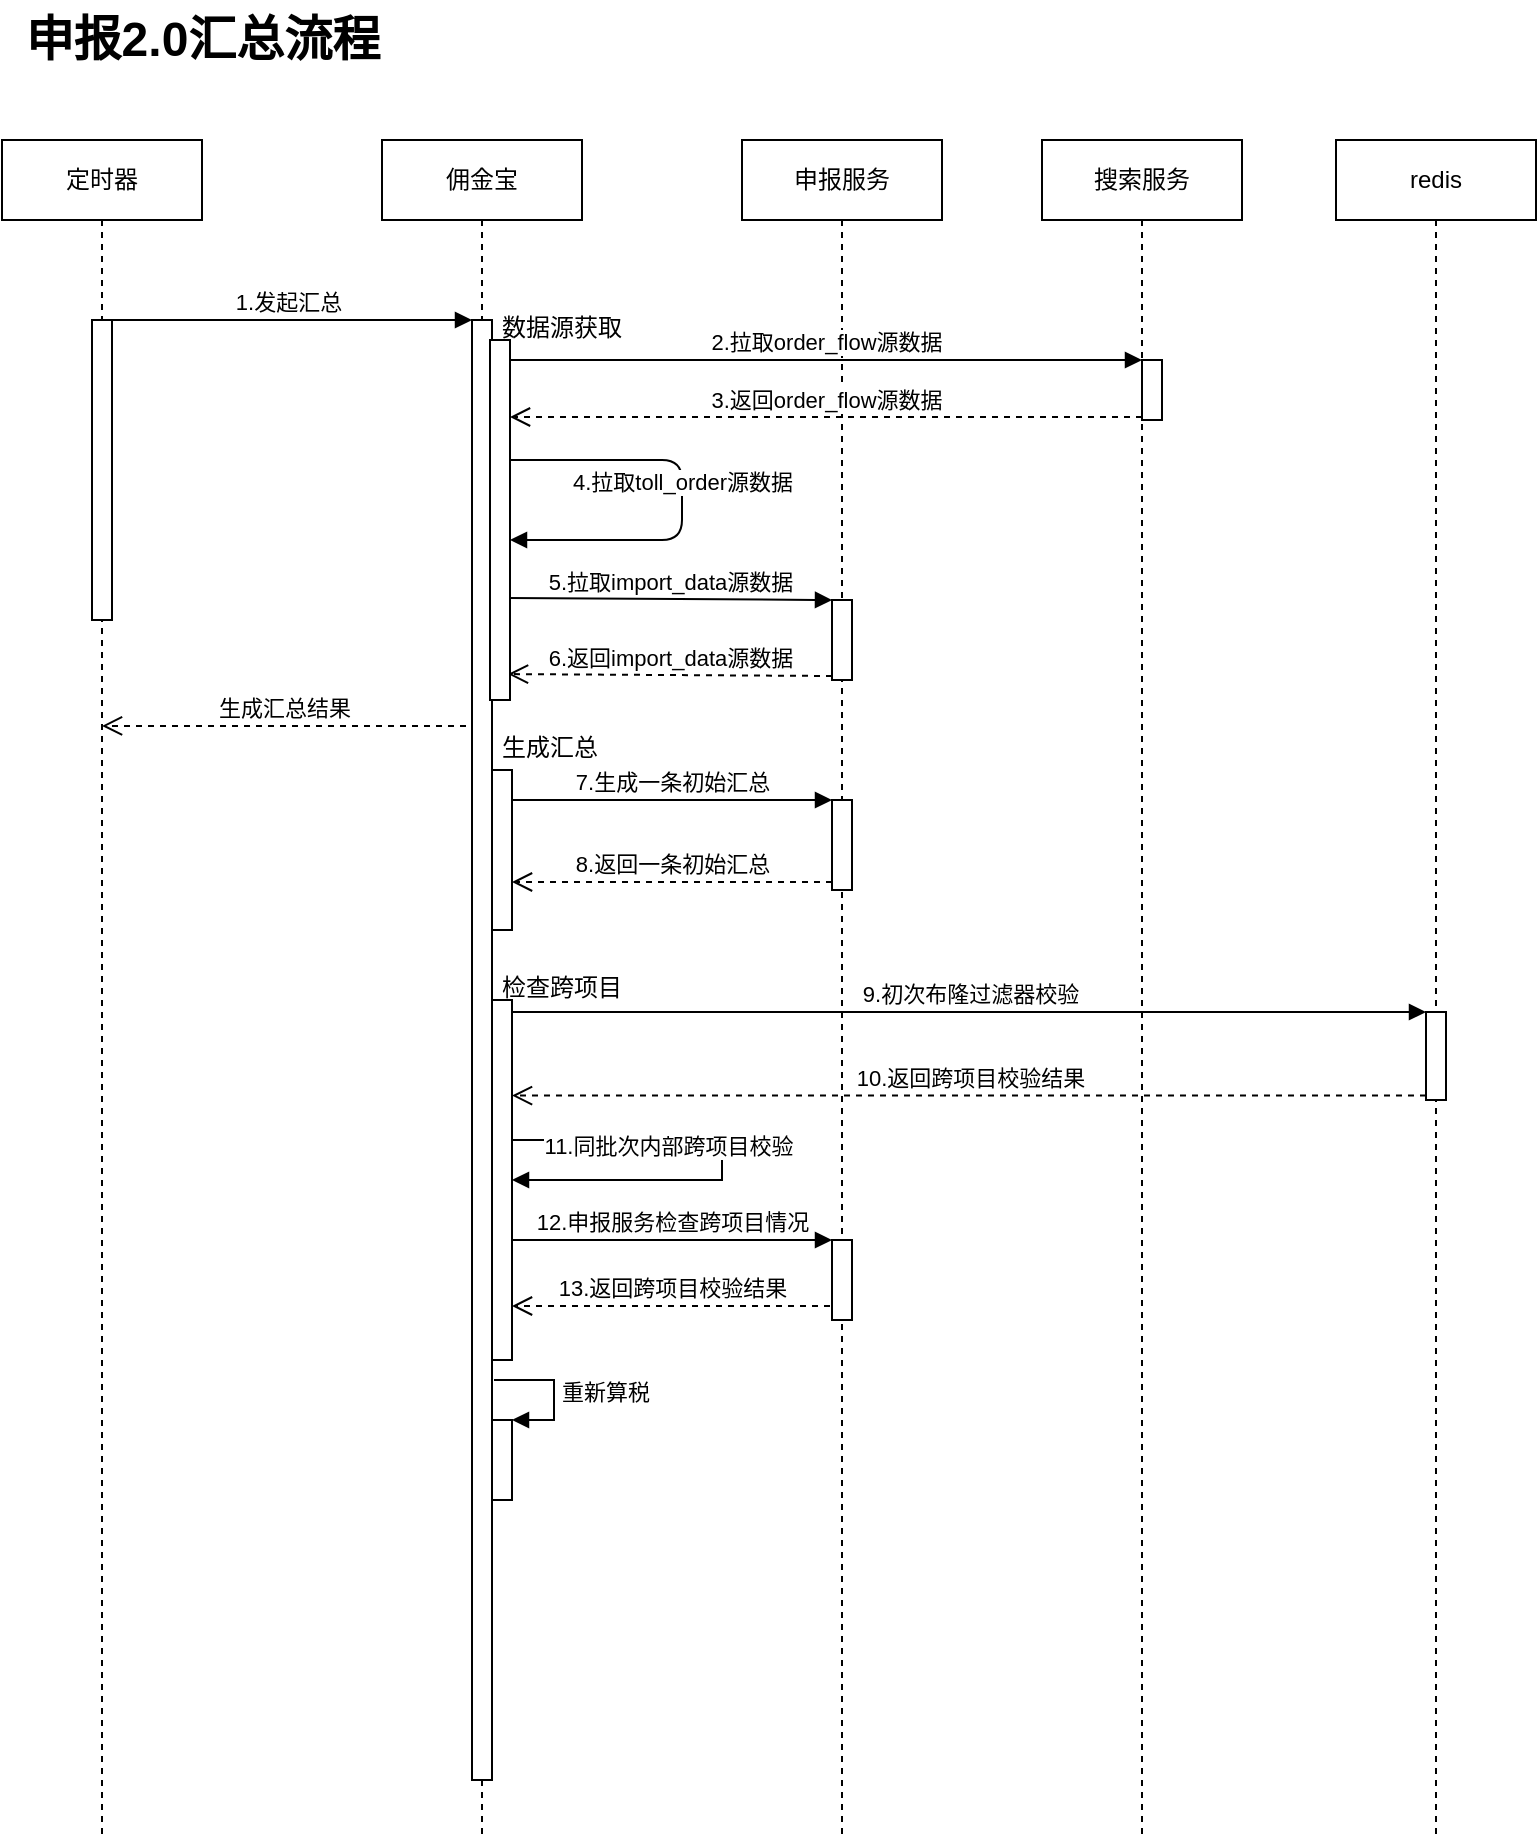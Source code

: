 <mxfile version="14.5.10" type="github">
  <diagram id="OrDDOOp5G-RsiYh1gpby" name="申报2.0汇总时序图">
    <mxGraphModel dx="1042" dy="750" grid="1" gridSize="10" guides="1" tooltips="1" connect="1" arrows="1" fold="1" page="1" pageScale="1" pageWidth="827" pageHeight="1169" math="0" shadow="0">
      <root>
        <mxCell id="0" />
        <mxCell id="1" parent="0" />
        <mxCell id="T_tN1QSZm3qy5hiVaArP-2" value="定时器" style="shape=umlLifeline;perimeter=lifelinePerimeter;whiteSpace=wrap;html=1;container=1;collapsible=0;recursiveResize=0;outlineConnect=0;" vertex="1" parent="1">
          <mxGeometry x="160" y="230" width="100" height="850" as="geometry" />
        </mxCell>
        <mxCell id="T_tN1QSZm3qy5hiVaArP-19" value="" style="html=1;points=[];perimeter=orthogonalPerimeter;" vertex="1" parent="T_tN1QSZm3qy5hiVaArP-2">
          <mxGeometry x="45" y="90" width="10" height="150" as="geometry" />
        </mxCell>
        <mxCell id="T_tN1QSZm3qy5hiVaArP-6" value="佣金宝" style="shape=umlLifeline;perimeter=lifelinePerimeter;whiteSpace=wrap;html=1;container=1;collapsible=0;recursiveResize=0;outlineConnect=0;" vertex="1" parent="1">
          <mxGeometry x="350" y="230" width="100" height="850" as="geometry" />
        </mxCell>
        <mxCell id="T_tN1QSZm3qy5hiVaArP-20" value="" style="html=1;points=[];perimeter=orthogonalPerimeter;" vertex="1" parent="T_tN1QSZm3qy5hiVaArP-6">
          <mxGeometry x="45" y="90" width="10" height="730" as="geometry" />
        </mxCell>
        <mxCell id="T_tN1QSZm3qy5hiVaArP-41" value="" style="html=1;points=[];perimeter=orthogonalPerimeter;" vertex="1" parent="T_tN1QSZm3qy5hiVaArP-6">
          <mxGeometry x="55" y="315" width="10" height="80" as="geometry" />
        </mxCell>
        <mxCell id="T_tN1QSZm3qy5hiVaArP-48" value="" style="html=1;points=[];perimeter=orthogonalPerimeter;" vertex="1" parent="T_tN1QSZm3qy5hiVaArP-6">
          <mxGeometry x="55" y="430" width="10" height="180" as="geometry" />
        </mxCell>
        <mxCell id="T_tN1QSZm3qy5hiVaArP-69" value="" style="edgeStyle=orthogonalEdgeStyle;html=1;align=left;spacingLeft=2;endArrow=block;rounded=0;" edge="1" target="T_tN1QSZm3qy5hiVaArP-48" parent="T_tN1QSZm3qy5hiVaArP-6" source="T_tN1QSZm3qy5hiVaArP-48">
          <mxGeometry relative="1" as="geometry">
            <mxPoint x="70" y="500" as="sourcePoint" />
            <Array as="points">
              <mxPoint x="170" y="500" />
              <mxPoint x="170" y="520" />
            </Array>
            <mxPoint x="70" y="520" as="targetPoint" />
          </mxGeometry>
        </mxCell>
        <mxCell id="T_tN1QSZm3qy5hiVaArP-70" value="&lt;span style=&quot;text-align: left&quot;&gt;11.同批次内部跨项目校验&lt;/span&gt;" style="edgeLabel;html=1;align=center;verticalAlign=middle;resizable=0;points=[];" vertex="1" connectable="0" parent="T_tN1QSZm3qy5hiVaArP-69">
          <mxGeometry x="-0.322" y="-3" relative="1" as="geometry">
            <mxPoint as="offset" />
          </mxGeometry>
        </mxCell>
        <mxCell id="T_tN1QSZm3qy5hiVaArP-74" value="" style="html=1;points=[];perimeter=orthogonalPerimeter;" vertex="1" parent="T_tN1QSZm3qy5hiVaArP-6">
          <mxGeometry x="55" y="640" width="10" height="40" as="geometry" />
        </mxCell>
        <mxCell id="T_tN1QSZm3qy5hiVaArP-75" value="重新算税" style="edgeStyle=orthogonalEdgeStyle;html=1;align=left;spacingLeft=2;endArrow=block;rounded=0;entryX=1;entryY=0;" edge="1" target="T_tN1QSZm3qy5hiVaArP-74" parent="T_tN1QSZm3qy5hiVaArP-6">
          <mxGeometry relative="1" as="geometry">
            <mxPoint x="56" y="620" as="sourcePoint" />
            <Array as="points">
              <mxPoint x="86" y="620" />
            </Array>
          </mxGeometry>
        </mxCell>
        <mxCell id="T_tN1QSZm3qy5hiVaArP-7" value="申报服务" style="shape=umlLifeline;perimeter=lifelinePerimeter;whiteSpace=wrap;html=1;container=1;collapsible=0;recursiveResize=0;outlineConnect=0;" vertex="1" parent="1">
          <mxGeometry x="530" y="230" width="100" height="850" as="geometry" />
        </mxCell>
        <mxCell id="T_tN1QSZm3qy5hiVaArP-32" value="" style="html=1;points=[];perimeter=orthogonalPerimeter;" vertex="1" parent="T_tN1QSZm3qy5hiVaArP-7">
          <mxGeometry x="45" y="230" width="10" height="40" as="geometry" />
        </mxCell>
        <mxCell id="T_tN1QSZm3qy5hiVaArP-45" value="" style="html=1;points=[];perimeter=orthogonalPerimeter;" vertex="1" parent="T_tN1QSZm3qy5hiVaArP-7">
          <mxGeometry x="45" y="330" width="10" height="45" as="geometry" />
        </mxCell>
        <mxCell id="T_tN1QSZm3qy5hiVaArP-71" value="" style="html=1;points=[];perimeter=orthogonalPerimeter;" vertex="1" parent="T_tN1QSZm3qy5hiVaArP-7">
          <mxGeometry x="45" y="550" width="10" height="40" as="geometry" />
        </mxCell>
        <mxCell id="T_tN1QSZm3qy5hiVaArP-9" value="redis" style="shape=umlLifeline;perimeter=lifelinePerimeter;whiteSpace=wrap;html=1;container=1;collapsible=0;recursiveResize=0;outlineConnect=0;" vertex="1" parent="1">
          <mxGeometry x="827" y="230" width="100" height="850" as="geometry" />
        </mxCell>
        <mxCell id="T_tN1QSZm3qy5hiVaArP-53" value="" style="html=1;points=[];perimeter=orthogonalPerimeter;" vertex="1" parent="T_tN1QSZm3qy5hiVaArP-9">
          <mxGeometry x="45" y="436" width="10" height="44" as="geometry" />
        </mxCell>
        <mxCell id="T_tN1QSZm3qy5hiVaArP-17" value="申报2.0汇总流程" style="text;strokeColor=none;fillColor=none;html=1;fontSize=24;fontStyle=1;verticalAlign=middle;align=center;" vertex="1" parent="1">
          <mxGeometry x="160" y="160" width="200" height="40" as="geometry" />
        </mxCell>
        <mxCell id="T_tN1QSZm3qy5hiVaArP-18" value="搜索服务" style="shape=umlLifeline;perimeter=lifelinePerimeter;whiteSpace=wrap;html=1;container=1;collapsible=0;recursiveResize=0;outlineConnect=0;" vertex="1" parent="1">
          <mxGeometry x="680" y="230" width="100" height="850" as="geometry" />
        </mxCell>
        <mxCell id="T_tN1QSZm3qy5hiVaArP-23" value="" style="html=1;points=[];perimeter=orthogonalPerimeter;" vertex="1" parent="T_tN1QSZm3qy5hiVaArP-18">
          <mxGeometry x="50" y="110" width="10" height="30" as="geometry" />
        </mxCell>
        <mxCell id="T_tN1QSZm3qy5hiVaArP-21" value="1.发起汇总" style="html=1;verticalAlign=bottom;endArrow=block;entryX=0;entryY=0;" edge="1" target="T_tN1QSZm3qy5hiVaArP-20" parent="1" source="T_tN1QSZm3qy5hiVaArP-2">
          <mxGeometry relative="1" as="geometry">
            <mxPoint x="325" y="320" as="sourcePoint" />
          </mxGeometry>
        </mxCell>
        <mxCell id="T_tN1QSZm3qy5hiVaArP-22" value="生成汇总结果" style="html=1;verticalAlign=bottom;endArrow=open;dashed=1;endSize=8;exitX=-0.3;exitY=0.278;exitDx=0;exitDy=0;exitPerimeter=0;" edge="1" source="T_tN1QSZm3qy5hiVaArP-20" parent="1" target="T_tN1QSZm3qy5hiVaArP-2">
          <mxGeometry relative="1" as="geometry">
            <mxPoint x="325" y="396" as="targetPoint" />
          </mxGeometry>
        </mxCell>
        <mxCell id="T_tN1QSZm3qy5hiVaArP-25" value="3.返回order_flow源数据" style="html=1;verticalAlign=bottom;endArrow=open;dashed=1;endSize=8;exitX=0;exitY=0.95;" edge="1" source="T_tN1QSZm3qy5hiVaArP-23" parent="1" target="T_tN1QSZm3qy5hiVaArP-38">
          <mxGeometry relative="1" as="geometry">
            <mxPoint x="430" y="369" as="targetPoint" />
          </mxGeometry>
        </mxCell>
        <mxCell id="T_tN1QSZm3qy5hiVaArP-24" value="2.拉取order_flow源数据" style="html=1;verticalAlign=bottom;endArrow=block;entryX=0;entryY=0;" edge="1" target="T_tN1QSZm3qy5hiVaArP-23" parent="1" source="T_tN1QSZm3qy5hiVaArP-38">
          <mxGeometry relative="1" as="geometry">
            <mxPoint x="440" y="340" as="sourcePoint" />
          </mxGeometry>
        </mxCell>
        <mxCell id="T_tN1QSZm3qy5hiVaArP-33" value="5.拉取import_data源数据" style="html=1;verticalAlign=bottom;endArrow=block;entryX=0;entryY=0;exitX=0.9;exitY=0.717;exitDx=0;exitDy=0;exitPerimeter=0;" edge="1" target="T_tN1QSZm3qy5hiVaArP-32" parent="1" source="T_tN1QSZm3qy5hiVaArP-38">
          <mxGeometry relative="1" as="geometry">
            <mxPoint x="430" y="460" as="sourcePoint" />
          </mxGeometry>
        </mxCell>
        <mxCell id="T_tN1QSZm3qy5hiVaArP-34" value="6.返回import_data源数据" style="html=1;verticalAlign=bottom;endArrow=open;dashed=1;endSize=8;exitX=0;exitY=0.95;entryX=0.9;entryY=0.928;entryDx=0;entryDy=0;entryPerimeter=0;" edge="1" source="T_tN1QSZm3qy5hiVaArP-32" parent="1" target="T_tN1QSZm3qy5hiVaArP-38">
          <mxGeometry relative="1" as="geometry">
            <mxPoint x="430" y="498" as="targetPoint" />
          </mxGeometry>
        </mxCell>
        <mxCell id="T_tN1QSZm3qy5hiVaArP-38" value="" style="html=1;points=[];perimeter=orthogonalPerimeter;" vertex="1" parent="1">
          <mxGeometry x="404" y="330" width="10" height="180" as="geometry" />
        </mxCell>
        <mxCell id="T_tN1QSZm3qy5hiVaArP-28" value="4.拉取toll_order源数据" style="html=1;verticalAlign=bottom;endArrow=block;" edge="1" target="T_tN1QSZm3qy5hiVaArP-38" parent="1" source="T_tN1QSZm3qy5hiVaArP-38">
          <mxGeometry relative="1" as="geometry">
            <mxPoint x="430" y="390" as="sourcePoint" />
            <mxPoint x="430" y="430" as="targetPoint" />
            <Array as="points">
              <mxPoint x="500" y="390" />
              <mxPoint x="500" y="430" />
            </Array>
          </mxGeometry>
        </mxCell>
        <mxCell id="T_tN1QSZm3qy5hiVaArP-39" value="数据源获取" style="text;strokeColor=none;fillColor=none;align=left;verticalAlign=top;spacingLeft=4;spacingRight=4;overflow=hidden;rotatable=0;points=[[0,0.5],[1,0.5]];portConstraint=eastwest;" vertex="1" parent="1">
          <mxGeometry x="404" y="310" width="100" height="26" as="geometry" />
        </mxCell>
        <mxCell id="T_tN1QSZm3qy5hiVaArP-44" value="生成汇总" style="text;strokeColor=none;fillColor=none;align=left;verticalAlign=top;spacingLeft=4;spacingRight=4;overflow=hidden;rotatable=0;points=[[0,0.5],[1,0.5]];portConstraint=eastwest;" vertex="1" parent="1">
          <mxGeometry x="404" y="520" width="100" height="26" as="geometry" />
        </mxCell>
        <mxCell id="T_tN1QSZm3qy5hiVaArP-46" value="7.生成一条初始汇总" style="html=1;verticalAlign=bottom;endArrow=block;entryX=0;entryY=0;" edge="1" target="T_tN1QSZm3qy5hiVaArP-45" parent="1" source="T_tN1QSZm3qy5hiVaArP-41">
          <mxGeometry relative="1" as="geometry">
            <mxPoint x="505" y="560" as="sourcePoint" />
          </mxGeometry>
        </mxCell>
        <mxCell id="T_tN1QSZm3qy5hiVaArP-47" value="8.返回一条初始汇总" style="html=1;verticalAlign=bottom;endArrow=open;dashed=1;endSize=8;entryX=1;entryY=0.7;entryDx=0;entryDy=0;entryPerimeter=0;" edge="1" source="T_tN1QSZm3qy5hiVaArP-45" parent="1" target="T_tN1QSZm3qy5hiVaArP-41">
          <mxGeometry relative="1" as="geometry">
            <mxPoint x="420" y="600" as="targetPoint" />
          </mxGeometry>
        </mxCell>
        <mxCell id="T_tN1QSZm3qy5hiVaArP-49" value="检查跨项目" style="text;strokeColor=none;fillColor=none;align=left;verticalAlign=top;spacingLeft=4;spacingRight=4;overflow=hidden;rotatable=0;points=[[0,0.5],[1,0.5]];portConstraint=eastwest;" vertex="1" parent="1">
          <mxGeometry x="404" y="640" width="100" height="26" as="geometry" />
        </mxCell>
        <mxCell id="T_tN1QSZm3qy5hiVaArP-54" value="9.初次布隆过滤器校验" style="html=1;verticalAlign=bottom;endArrow=block;entryX=0;entryY=0;" edge="1" target="T_tN1QSZm3qy5hiVaArP-53" parent="1" source="T_tN1QSZm3qy5hiVaArP-48">
          <mxGeometry relative="1" as="geometry">
            <mxPoint x="802" y="666" as="sourcePoint" />
          </mxGeometry>
        </mxCell>
        <mxCell id="T_tN1QSZm3qy5hiVaArP-55" value="10.返回跨项目校验结果" style="html=1;verticalAlign=bottom;endArrow=open;dashed=1;endSize=8;exitX=0;exitY=0.95;" edge="1" source="T_tN1QSZm3qy5hiVaArP-53" parent="1" target="T_tN1QSZm3qy5hiVaArP-48">
          <mxGeometry relative="1" as="geometry">
            <mxPoint x="802" y="742" as="targetPoint" />
          </mxGeometry>
        </mxCell>
        <mxCell id="T_tN1QSZm3qy5hiVaArP-73" value="13.返回跨项目校验结果" style="html=1;verticalAlign=bottom;endArrow=open;dashed=1;endSize=8;exitX=-0.1;exitY=0.825;exitDx=0;exitDy=0;exitPerimeter=0;" edge="1" source="T_tN1QSZm3qy5hiVaArP-71" parent="1" target="T_tN1QSZm3qy5hiVaArP-48">
          <mxGeometry relative="1" as="geometry">
            <mxPoint x="505" y="856" as="targetPoint" />
          </mxGeometry>
        </mxCell>
        <mxCell id="T_tN1QSZm3qy5hiVaArP-72" value="12.申报服务检查跨项目情况" style="html=1;verticalAlign=bottom;endArrow=block;entryX=0;entryY=0;" edge="1" target="T_tN1QSZm3qy5hiVaArP-71" parent="1">
          <mxGeometry relative="1" as="geometry">
            <mxPoint x="415" y="780" as="sourcePoint" />
          </mxGeometry>
        </mxCell>
      </root>
    </mxGraphModel>
  </diagram>
</mxfile>
